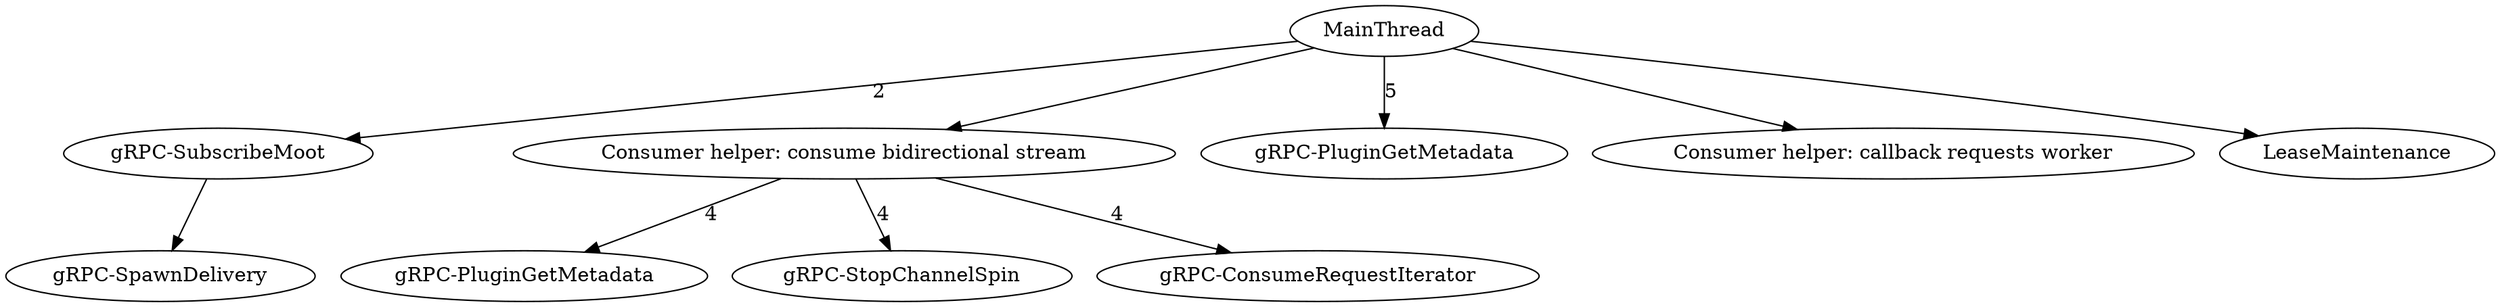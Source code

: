 digraph G {
subgraph  {
subgraph  {
}

"Thread-gRPC-SubscribeMoot" -> "Thread-gRPC-SpawnDelivery";
}

subgraph  {
}

subgraph  {
}

subgraph  {
subgraph  {
}

subgraph  {
}

subgraph  {
}

"Consumer helper: consume bidirectional stream" -> "Thread-gRPC-PluginGetMetadata++"  [label=4];
"Consumer helper: consume bidirectional stream" -> "Thread-gRPC-StopChannelSpin"  [label=4];
"Consumer helper: consume bidirectional stream" -> "Thread-gRPC-ConsumeRequestIterator"  [label=4];
}

subgraph  {
}

MainThread -> "Thread-gRPC-SubscribeMoot"  [label=2];
MainThread -> "Thread-gRPC-PluginGetMetadata"  [label=5];
MainThread -> "Consumer helper: callback requests worker";
MainThread -> "Consumer helper: consume bidirectional stream";
MainThread -> "Thread-LeaseMaintenance";
"Thread-gRPC-PluginGetMetadata" [label="gRPC-PluginGetMetadata"];
"Thread-gRPC-SpawnDelivery" [label="gRPC-SpawnDelivery"];
"Thread-gRPC-StopChannelSpin" [label="gRPC-StopChannelSpin"];
"Thread-gRPC-ConsumeRequestIterator" [label="gRPC-ConsumeRequestIterator"];
"Thread-gRPC-SubscribeMoot" [label="gRPC-SubscribeMoot"];
"Thread-LeaseMaintenance" [label=LeaseMaintenance];
"Thread-gRPC-PluginGetMetadata++" [label="gRPC-PluginGetMetadata"];
}
